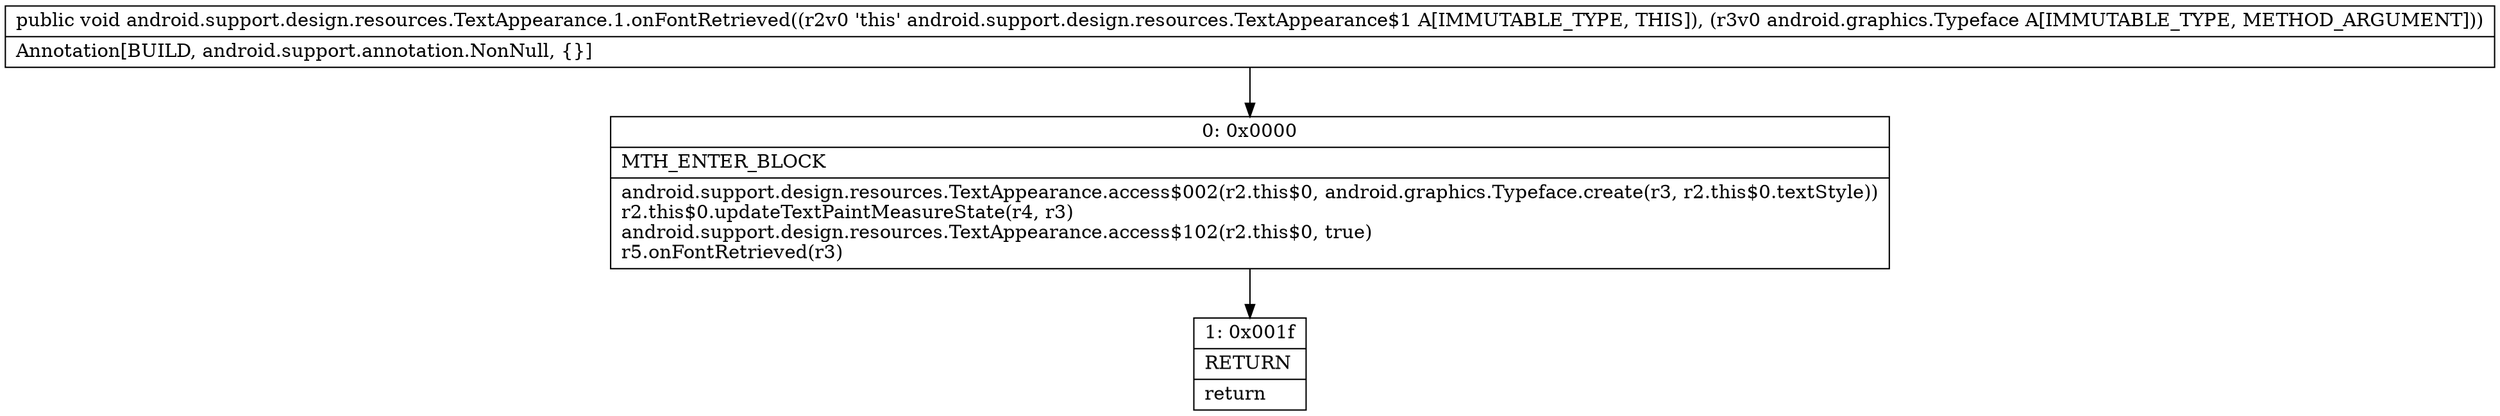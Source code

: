 digraph "CFG forandroid.support.design.resources.TextAppearance.1.onFontRetrieved(Landroid\/graphics\/Typeface;)V" {
Node_0 [shape=record,label="{0\:\ 0x0000|MTH_ENTER_BLOCK\l|android.support.design.resources.TextAppearance.access$002(r2.this$0, android.graphics.Typeface.create(r3, r2.this$0.textStyle))\lr2.this$0.updateTextPaintMeasureState(r4, r3)\landroid.support.design.resources.TextAppearance.access$102(r2.this$0, true)\lr5.onFontRetrieved(r3)\l}"];
Node_1 [shape=record,label="{1\:\ 0x001f|RETURN\l|return\l}"];
MethodNode[shape=record,label="{public void android.support.design.resources.TextAppearance.1.onFontRetrieved((r2v0 'this' android.support.design.resources.TextAppearance$1 A[IMMUTABLE_TYPE, THIS]), (r3v0 android.graphics.Typeface A[IMMUTABLE_TYPE, METHOD_ARGUMENT]))  | Annotation[BUILD, android.support.annotation.NonNull, \{\}]\l}"];
MethodNode -> Node_0;
Node_0 -> Node_1;
}

